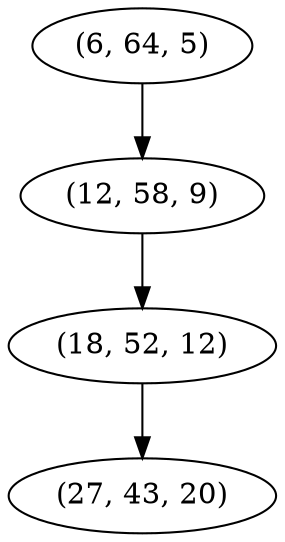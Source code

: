 digraph tree {
    "(6, 64, 5)";
    "(12, 58, 9)";
    "(18, 52, 12)";
    "(27, 43, 20)";
    "(6, 64, 5)" -> "(12, 58, 9)";
    "(12, 58, 9)" -> "(18, 52, 12)";
    "(18, 52, 12)" -> "(27, 43, 20)";
}
